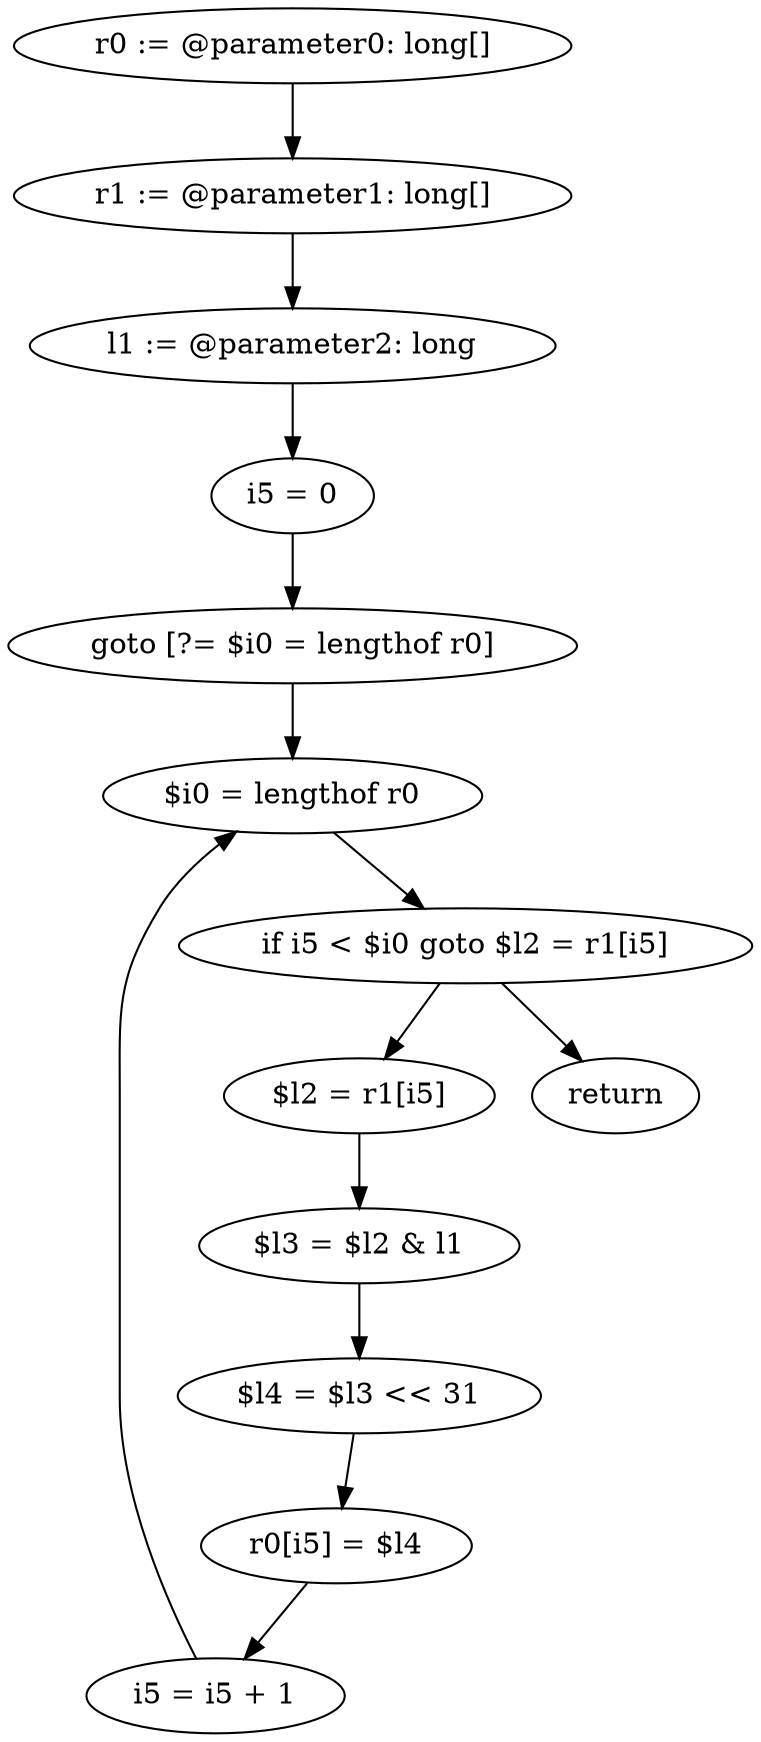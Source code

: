 digraph "unitGraph" {
    "r0 := @parameter0: long[]"
    "r1 := @parameter1: long[]"
    "l1 := @parameter2: long"
    "i5 = 0"
    "goto [?= $i0 = lengthof r0]"
    "$l2 = r1[i5]"
    "$l3 = $l2 & l1"
    "$l4 = $l3 << 31"
    "r0[i5] = $l4"
    "i5 = i5 + 1"
    "$i0 = lengthof r0"
    "if i5 < $i0 goto $l2 = r1[i5]"
    "return"
    "r0 := @parameter0: long[]"->"r1 := @parameter1: long[]";
    "r1 := @parameter1: long[]"->"l1 := @parameter2: long";
    "l1 := @parameter2: long"->"i5 = 0";
    "i5 = 0"->"goto [?= $i0 = lengthof r0]";
    "goto [?= $i0 = lengthof r0]"->"$i0 = lengthof r0";
    "$l2 = r1[i5]"->"$l3 = $l2 & l1";
    "$l3 = $l2 & l1"->"$l4 = $l3 << 31";
    "$l4 = $l3 << 31"->"r0[i5] = $l4";
    "r0[i5] = $l4"->"i5 = i5 + 1";
    "i5 = i5 + 1"->"$i0 = lengthof r0";
    "$i0 = lengthof r0"->"if i5 < $i0 goto $l2 = r1[i5]";
    "if i5 < $i0 goto $l2 = r1[i5]"->"return";
    "if i5 < $i0 goto $l2 = r1[i5]"->"$l2 = r1[i5]";
}
